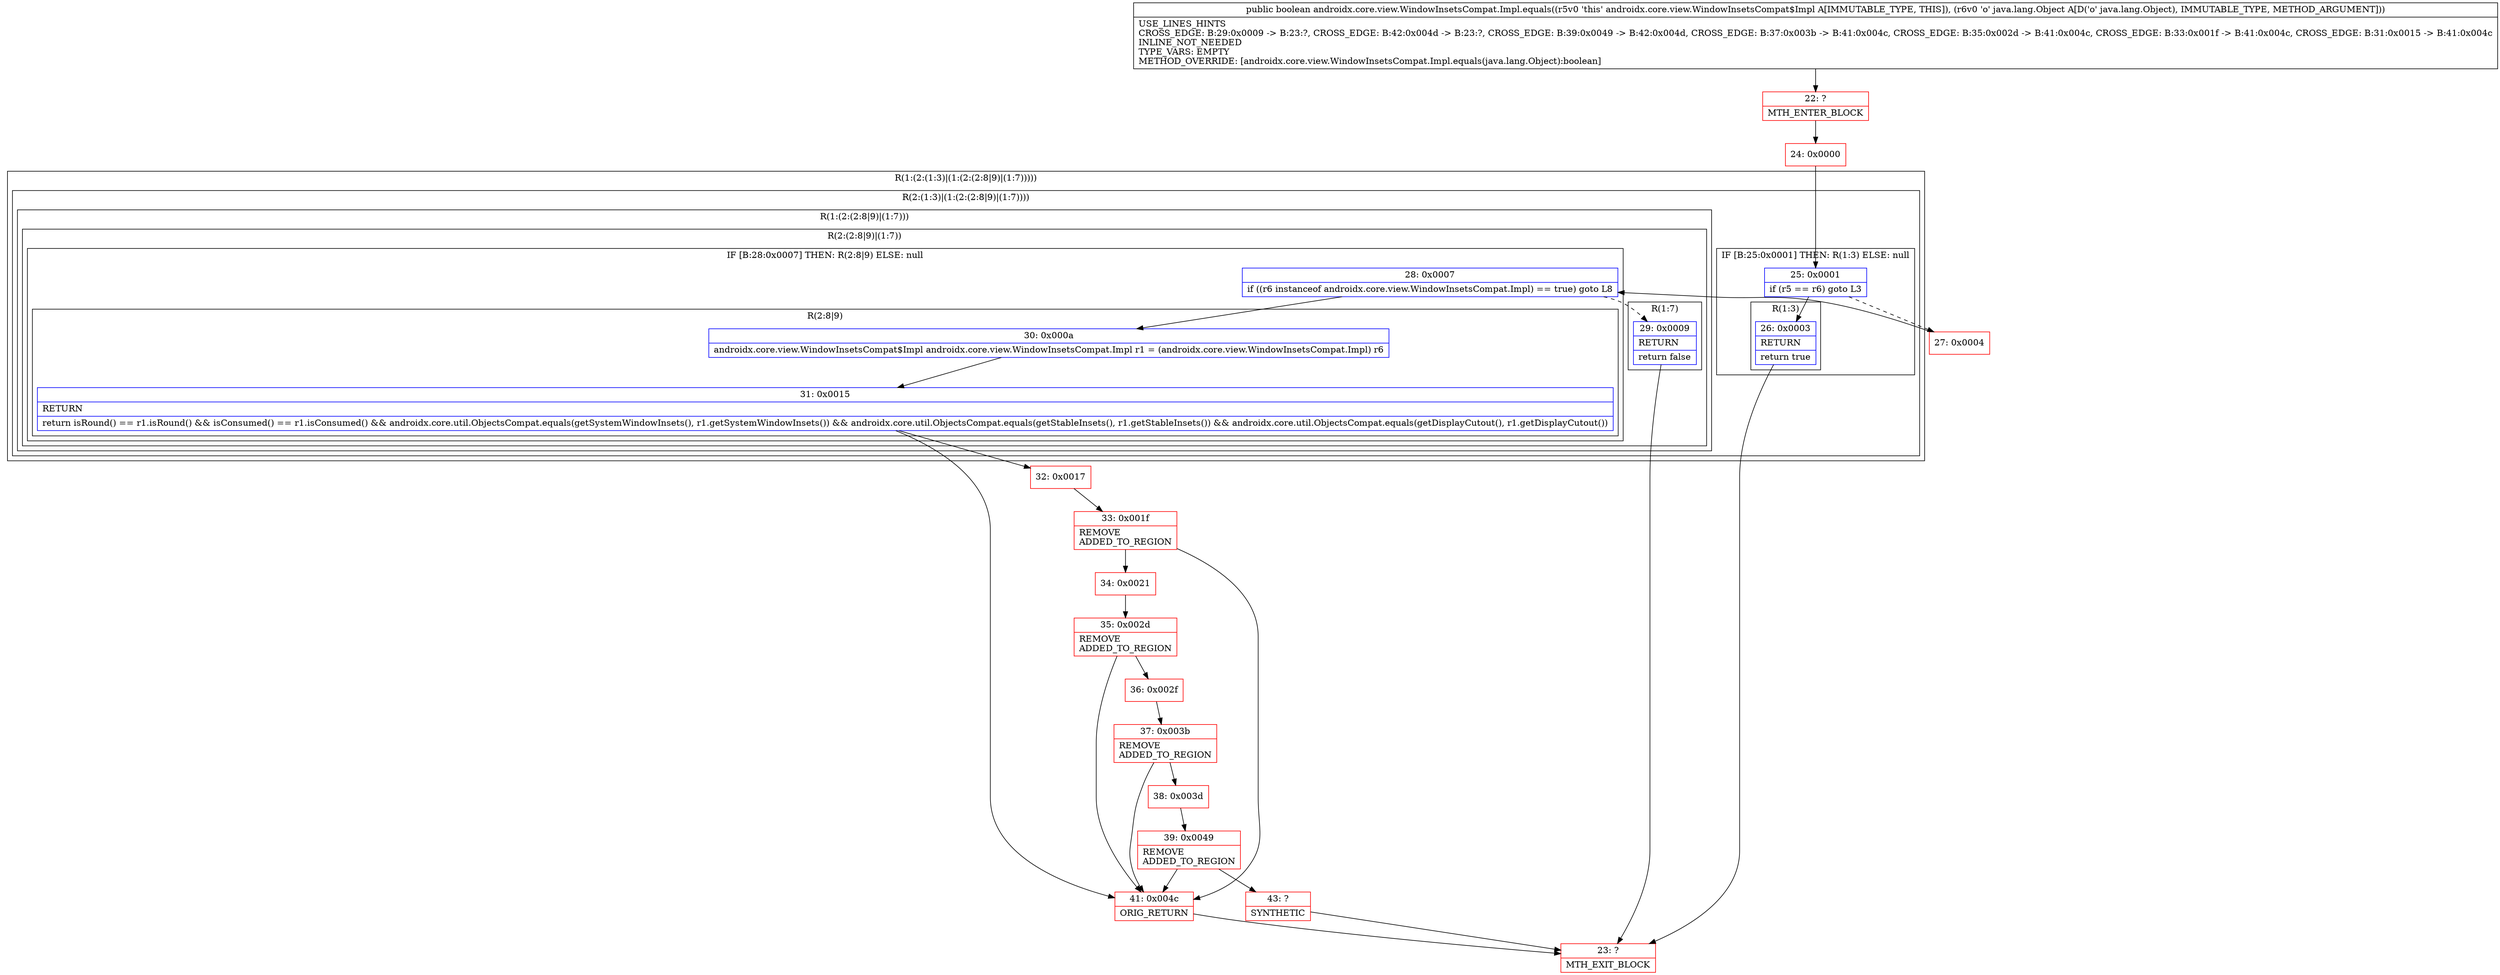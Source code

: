 digraph "CFG forandroidx.core.view.WindowInsetsCompat.Impl.equals(Ljava\/lang\/Object;)Z" {
subgraph cluster_Region_712405656 {
label = "R(1:(2:(1:3)|(1:(2:(2:8|9)|(1:7)))))";
node [shape=record,color=blue];
subgraph cluster_Region_1574375825 {
label = "R(2:(1:3)|(1:(2:(2:8|9)|(1:7))))";
node [shape=record,color=blue];
subgraph cluster_IfRegion_750129958 {
label = "IF [B:25:0x0001] THEN: R(1:3) ELSE: null";
node [shape=record,color=blue];
Node_25 [shape=record,label="{25\:\ 0x0001|if (r5 == r6) goto L3\l}"];
subgraph cluster_Region_363303366 {
label = "R(1:3)";
node [shape=record,color=blue];
Node_26 [shape=record,label="{26\:\ 0x0003|RETURN\l|return true\l}"];
}
}
subgraph cluster_Region_215798616 {
label = "R(1:(2:(2:8|9)|(1:7)))";
node [shape=record,color=blue];
subgraph cluster_Region_1776423115 {
label = "R(2:(2:8|9)|(1:7))";
node [shape=record,color=blue];
subgraph cluster_IfRegion_1976635890 {
label = "IF [B:28:0x0007] THEN: R(2:8|9) ELSE: null";
node [shape=record,color=blue];
Node_28 [shape=record,label="{28\:\ 0x0007|if ((r6 instanceof androidx.core.view.WindowInsetsCompat.Impl) == true) goto L8\l}"];
subgraph cluster_Region_1167116003 {
label = "R(2:8|9)";
node [shape=record,color=blue];
Node_30 [shape=record,label="{30\:\ 0x000a|androidx.core.view.WindowInsetsCompat$Impl androidx.core.view.WindowInsetsCompat.Impl r1 = (androidx.core.view.WindowInsetsCompat.Impl) r6\l}"];
Node_31 [shape=record,label="{31\:\ 0x0015|RETURN\l|return isRound() == r1.isRound() && isConsumed() == r1.isConsumed() && androidx.core.util.ObjectsCompat.equals(getSystemWindowInsets(), r1.getSystemWindowInsets()) && androidx.core.util.ObjectsCompat.equals(getStableInsets(), r1.getStableInsets()) && androidx.core.util.ObjectsCompat.equals(getDisplayCutout(), r1.getDisplayCutout())\l}"];
}
}
subgraph cluster_Region_1548850991 {
label = "R(1:7)";
node [shape=record,color=blue];
Node_29 [shape=record,label="{29\:\ 0x0009|RETURN\l|return false\l}"];
}
}
}
}
}
Node_22 [shape=record,color=red,label="{22\:\ ?|MTH_ENTER_BLOCK\l}"];
Node_24 [shape=record,color=red,label="{24\:\ 0x0000}"];
Node_23 [shape=record,color=red,label="{23\:\ ?|MTH_EXIT_BLOCK\l}"];
Node_27 [shape=record,color=red,label="{27\:\ 0x0004}"];
Node_32 [shape=record,color=red,label="{32\:\ 0x0017}"];
Node_33 [shape=record,color=red,label="{33\:\ 0x001f|REMOVE\lADDED_TO_REGION\l}"];
Node_34 [shape=record,color=red,label="{34\:\ 0x0021}"];
Node_35 [shape=record,color=red,label="{35\:\ 0x002d|REMOVE\lADDED_TO_REGION\l}"];
Node_36 [shape=record,color=red,label="{36\:\ 0x002f}"];
Node_37 [shape=record,color=red,label="{37\:\ 0x003b|REMOVE\lADDED_TO_REGION\l}"];
Node_38 [shape=record,color=red,label="{38\:\ 0x003d}"];
Node_39 [shape=record,color=red,label="{39\:\ 0x0049|REMOVE\lADDED_TO_REGION\l}"];
Node_43 [shape=record,color=red,label="{43\:\ ?|SYNTHETIC\l}"];
Node_41 [shape=record,color=red,label="{41\:\ 0x004c|ORIG_RETURN\l}"];
MethodNode[shape=record,label="{public boolean androidx.core.view.WindowInsetsCompat.Impl.equals((r5v0 'this' androidx.core.view.WindowInsetsCompat$Impl A[IMMUTABLE_TYPE, THIS]), (r6v0 'o' java.lang.Object A[D('o' java.lang.Object), IMMUTABLE_TYPE, METHOD_ARGUMENT]))  | USE_LINES_HINTS\lCROSS_EDGE: B:29:0x0009 \-\> B:23:?, CROSS_EDGE: B:42:0x004d \-\> B:23:?, CROSS_EDGE: B:39:0x0049 \-\> B:42:0x004d, CROSS_EDGE: B:37:0x003b \-\> B:41:0x004c, CROSS_EDGE: B:35:0x002d \-\> B:41:0x004c, CROSS_EDGE: B:33:0x001f \-\> B:41:0x004c, CROSS_EDGE: B:31:0x0015 \-\> B:41:0x004c\lINLINE_NOT_NEEDED\lTYPE_VARS: EMPTY\lMETHOD_OVERRIDE: [androidx.core.view.WindowInsetsCompat.Impl.equals(java.lang.Object):boolean]\l}"];
MethodNode -> Node_22;Node_25 -> Node_26;
Node_25 -> Node_27[style=dashed];
Node_26 -> Node_23;
Node_28 -> Node_29[style=dashed];
Node_28 -> Node_30;
Node_30 -> Node_31;
Node_31 -> Node_32;
Node_31 -> Node_41;
Node_29 -> Node_23;
Node_22 -> Node_24;
Node_24 -> Node_25;
Node_27 -> Node_28;
Node_32 -> Node_33;
Node_33 -> Node_34;
Node_33 -> Node_41;
Node_34 -> Node_35;
Node_35 -> Node_36;
Node_35 -> Node_41;
Node_36 -> Node_37;
Node_37 -> Node_38;
Node_37 -> Node_41;
Node_38 -> Node_39;
Node_39 -> Node_41;
Node_39 -> Node_43;
Node_43 -> Node_23;
Node_41 -> Node_23;
}


